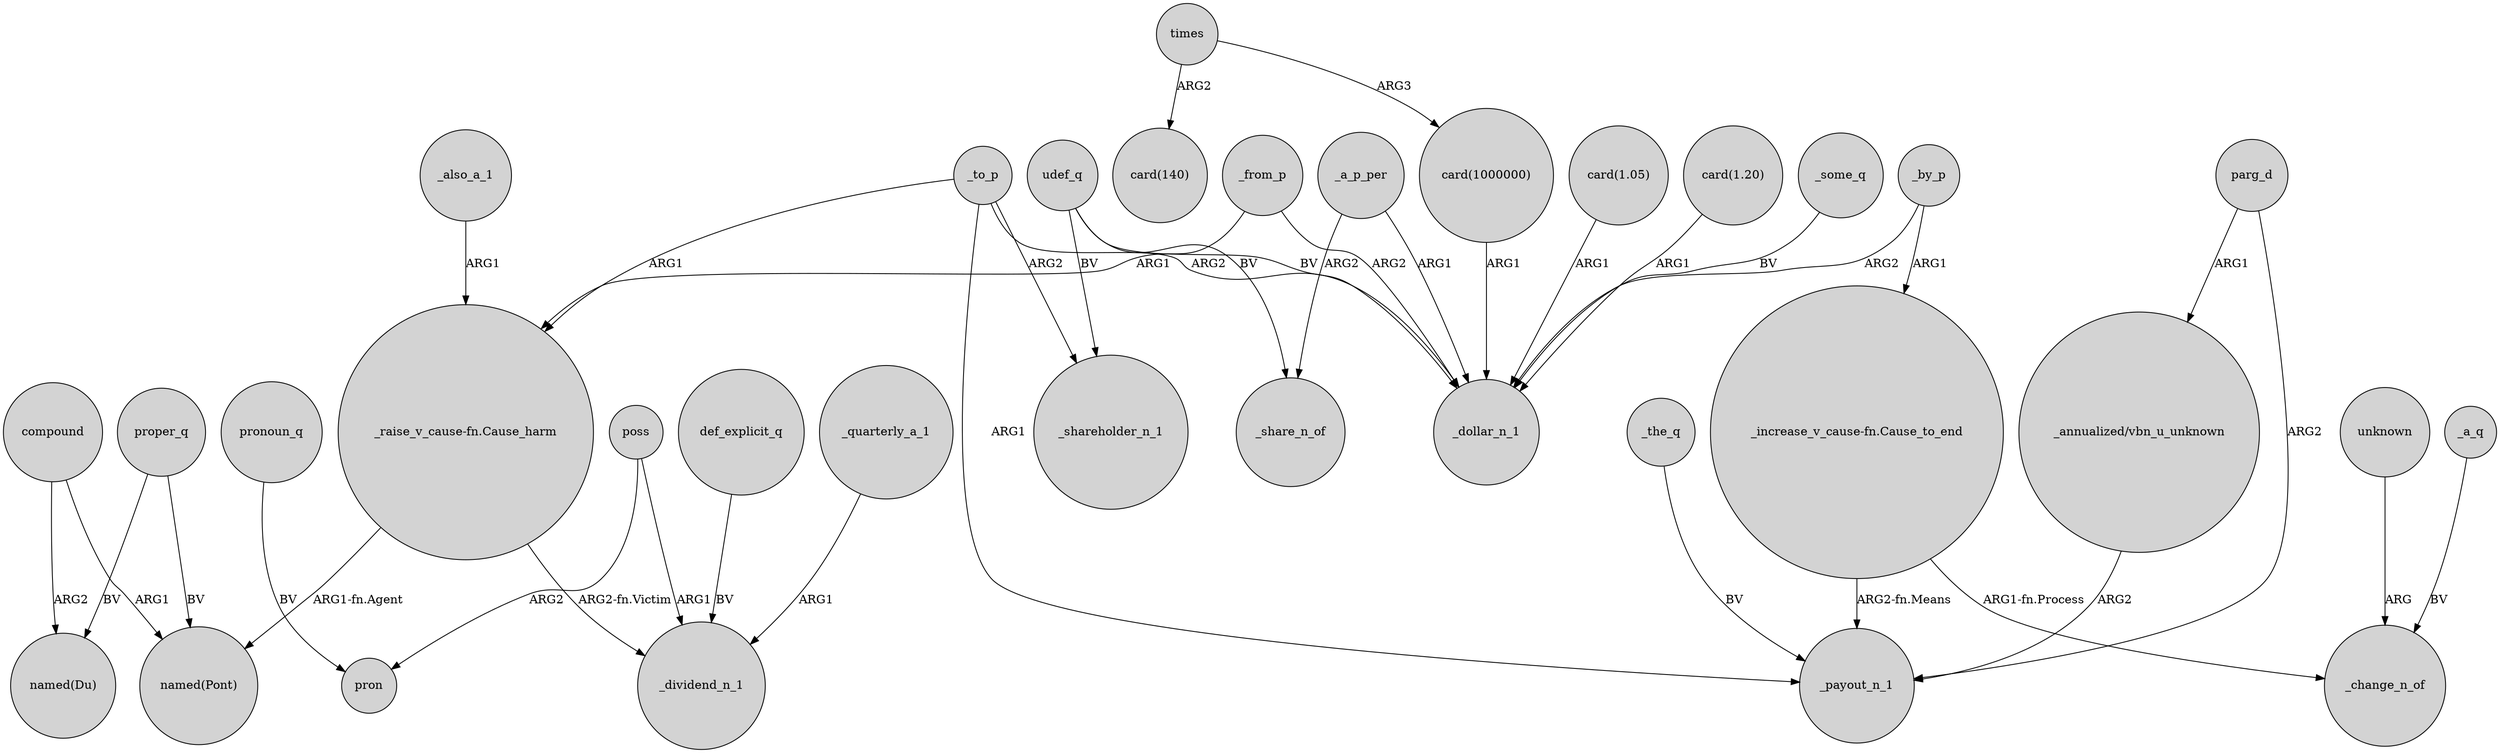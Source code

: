 digraph {
	node [shape=circle style=filled]
	compound -> "named(Du)" [label=ARG2]
	parg_d -> "_annualized/vbn_u_unknown" [label=ARG1]
	"_raise_v_cause-fn.Cause_harm" -> _dividend_n_1 [label="ARG2-fn.Victim"]
	udef_q -> _shareholder_n_1 [label=BV]
	poss -> _dividend_n_1 [label=ARG1]
	proper_q -> "named(Du)" [label=BV]
	def_explicit_q -> _dividend_n_1 [label=BV]
	times -> "card(1000000)" [label=ARG3]
	"_increase_v_cause-fn.Cause_to_end" -> _payout_n_1 [label="ARG2-fn.Means"]
	"_increase_v_cause-fn.Cause_to_end" -> _change_n_of [label="ARG1-fn.Process"]
	_to_p -> _dollar_n_1 [label=ARG2]
	"_raise_v_cause-fn.Cause_harm" -> "named(Pont)" [label="ARG1-fn.Agent"]
	_also_a_1 -> "_raise_v_cause-fn.Cause_harm" [label=ARG1]
	unknown -> _change_n_of [label=ARG]
	compound -> "named(Pont)" [label=ARG1]
	parg_d -> _payout_n_1 [label=ARG2]
	pronoun_q -> pron [label=BV]
	proper_q -> "named(Pont)" [label=BV]
	poss -> pron [label=ARG2]
	_a_p_per -> _share_n_of [label=ARG2]
	_the_q -> _payout_n_1 [label=BV]
	udef_q -> _share_n_of [label=BV]
	_quarterly_a_1 -> _dividend_n_1 [label=ARG1]
	udef_q -> _dollar_n_1 [label=BV]
	_to_p -> _shareholder_n_1 [label=ARG2]
	"card(1000000)" -> _dollar_n_1 [label=ARG1]
	"card(1.20)" -> _dollar_n_1 [label=ARG1]
	_a_q -> _change_n_of [label=BV]
	_a_p_per -> _dollar_n_1 [label=ARG1]
	_from_p -> "_raise_v_cause-fn.Cause_harm" [label=ARG1]
	_some_q -> _dollar_n_1 [label=BV]
	times -> "card(140)" [label=ARG2]
	_to_p -> "_raise_v_cause-fn.Cause_harm" [label=ARG1]
	_by_p -> "_increase_v_cause-fn.Cause_to_end" [label=ARG1]
	"card(1.05)" -> _dollar_n_1 [label=ARG1]
	_by_p -> _dollar_n_1 [label=ARG2]
	"_annualized/vbn_u_unknown" -> _payout_n_1 [label=ARG2]
	_from_p -> _dollar_n_1 [label=ARG2]
	_to_p -> _payout_n_1 [label=ARG1]
}
